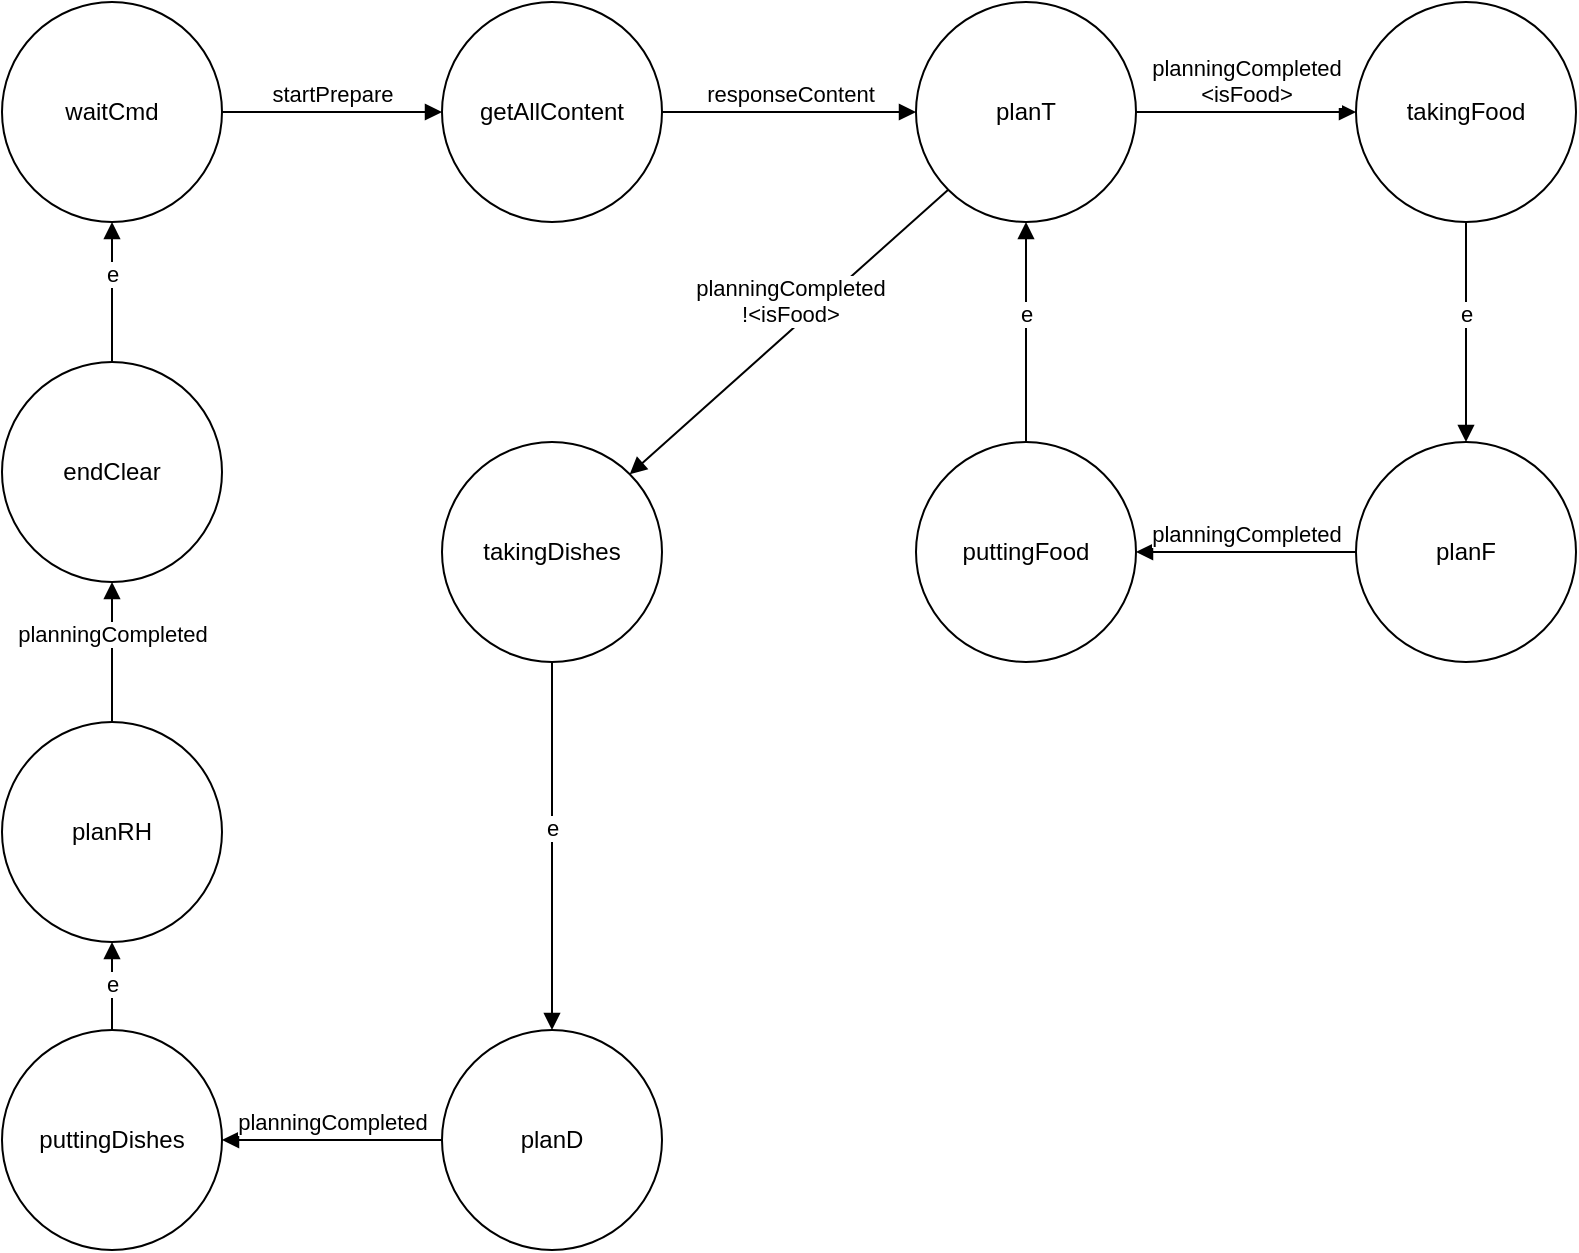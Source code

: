 <mxfile version="11.3.0" type="device" pages="1"><diagram id="AZ2UsXw7z4EvSzaamYsG" name="Page-1"><mxGraphModel dx="854" dy="504" grid="1" gridSize="10" guides="1" tooltips="1" connect="1" arrows="1" fold="1" page="1" pageScale="1" pageWidth="827" pageHeight="1169" math="0" shadow="0"><root><mxCell id="0"/><mxCell id="1" parent="0"/><mxCell id="waYwTK_SIQ3FidChIsnI-1" value="waitCmd" style="ellipse;whiteSpace=wrap;html=1;" vertex="1" parent="1"><mxGeometry x="40" y="70" width="110" height="110" as="geometry"/></mxCell><mxCell id="waYwTK_SIQ3FidChIsnI-2" value="planD" style="ellipse;whiteSpace=wrap;html=1;" vertex="1" parent="1"><mxGeometry x="260" y="584" width="110" height="110" as="geometry"/></mxCell><mxCell id="waYwTK_SIQ3FidChIsnI-3" value="startPrepare" style="html=1;verticalAlign=bottom;endArrow=block;exitX=1;exitY=0.5;exitDx=0;exitDy=0;" edge="1" parent="1" source="waYwTK_SIQ3FidChIsnI-1"><mxGeometry width="80" relative="1" as="geometry"><mxPoint x="150" y="120" as="sourcePoint"/><mxPoint x="260" y="125" as="targetPoint"/></mxGeometry></mxCell><mxCell id="waYwTK_SIQ3FidChIsnI-4" value="puttingDishes" style="ellipse;whiteSpace=wrap;html=1;" vertex="1" parent="1"><mxGeometry x="40" y="584" width="110" height="110" as="geometry"/></mxCell><mxCell id="waYwTK_SIQ3FidChIsnI-5" value="planningCompleted" style="html=1;verticalAlign=bottom;endArrow=block;exitX=0;exitY=0.5;exitDx=0;exitDy=0;" edge="1" parent="1" source="waYwTK_SIQ3FidChIsnI-2"><mxGeometry width="80" relative="1" as="geometry"><mxPoint x="380" y="584" as="sourcePoint"/><mxPoint x="150" y="639" as="targetPoint"/></mxGeometry></mxCell><mxCell id="waYwTK_SIQ3FidChIsnI-6" value="planT" style="ellipse;whiteSpace=wrap;html=1;" vertex="1" parent="1"><mxGeometry x="497" y="70" width="110" height="110" as="geometry"/></mxCell><mxCell id="waYwTK_SIQ3FidChIsnI-8" value="takingFood" style="ellipse;whiteSpace=wrap;html=1;" vertex="1" parent="1"><mxGeometry x="717" y="70" width="110" height="110" as="geometry"/></mxCell><mxCell id="waYwTK_SIQ3FidChIsnI-9" value="planningCompleted&lt;br&gt;&amp;lt;isFood&amp;gt;" style="html=1;verticalAlign=bottom;endArrow=block;entryX=0;entryY=0.5;entryDx=0;entryDy=0;exitX=1;exitY=0.5;exitDx=0;exitDy=0;" edge="1" parent="1" target="waYwTK_SIQ3FidChIsnI-8"><mxGeometry width="80" relative="1" as="geometry"><mxPoint x="607.0" y="125" as="sourcePoint"/><mxPoint x="717" y="118" as="targetPoint"/></mxGeometry></mxCell><mxCell id="waYwTK_SIQ3FidChIsnI-10" value="planF" style="ellipse;whiteSpace=wrap;html=1;" vertex="1" parent="1"><mxGeometry x="717" y="290" width="110" height="110" as="geometry"/></mxCell><mxCell id="waYwTK_SIQ3FidChIsnI-11" value="e" style="html=1;verticalAlign=bottom;endArrow=block;entryX=0.5;entryY=0;entryDx=0;entryDy=0;exitX=0.5;exitY=1;exitDx=0;exitDy=0;" edge="1" parent="1" target="waYwTK_SIQ3FidChIsnI-10"><mxGeometry width="80" relative="1" as="geometry"><mxPoint x="772.0" y="180" as="sourcePoint"/><mxPoint x="937" y="118" as="targetPoint"/></mxGeometry></mxCell><mxCell id="waYwTK_SIQ3FidChIsnI-12" value="puttingFood" style="ellipse;whiteSpace=wrap;html=1;" vertex="1" parent="1"><mxGeometry x="497" y="290" width="110" height="110" as="geometry"/></mxCell><mxCell id="waYwTK_SIQ3FidChIsnI-13" value="planningCompleted" style="html=1;verticalAlign=bottom;endArrow=block;exitX=0;exitY=0.5;exitDx=0;exitDy=0;entryX=1;entryY=0.5;entryDx=0;entryDy=0;" edge="1" parent="1" source="waYwTK_SIQ3FidChIsnI-10" target="waYwTK_SIQ3FidChIsnI-12"><mxGeometry width="80" relative="1" as="geometry"><mxPoint x="307" y="370" as="sourcePoint"/><mxPoint x="387" y="370" as="targetPoint"/></mxGeometry></mxCell><mxCell id="waYwTK_SIQ3FidChIsnI-14" value="e" style="html=1;verticalAlign=bottom;endArrow=block;exitX=0.5;exitY=0;exitDx=0;exitDy=0;entryX=0.5;entryY=1;entryDx=0;entryDy=0;" edge="1" parent="1" source="waYwTK_SIQ3FidChIsnI-12" target="waYwTK_SIQ3FidChIsnI-6"><mxGeometry width="80" relative="1" as="geometry"><mxPoint x="277" y="350" as="sourcePoint"/><mxPoint x="357" y="350" as="targetPoint"/></mxGeometry></mxCell><mxCell id="waYwTK_SIQ3FidChIsnI-15" value="takingDishes" style="ellipse;whiteSpace=wrap;html=1;" vertex="1" parent="1"><mxGeometry x="260" y="290" width="110" height="110" as="geometry"/></mxCell><mxCell id="waYwTK_SIQ3FidChIsnI-16" value="planningCompleted&lt;br&gt;!&amp;lt;isFood&amp;gt;" style="html=1;verticalAlign=bottom;endArrow=block;exitX=0;exitY=1;exitDx=0;exitDy=0;entryX=1;entryY=0;entryDx=0;entryDy=0;" edge="1" parent="1" source="waYwTK_SIQ3FidChIsnI-6" target="waYwTK_SIQ3FidChIsnI-15"><mxGeometry width="80" relative="1" as="geometry"><mxPoint x="287" y="210" as="sourcePoint"/><mxPoint x="387" y="125" as="targetPoint"/></mxGeometry></mxCell><mxCell id="waYwTK_SIQ3FidChIsnI-17" value="planRH" style="ellipse;whiteSpace=wrap;html=1;" vertex="1" parent="1"><mxGeometry x="40" y="430" width="110" height="110" as="geometry"/></mxCell><mxCell id="waYwTK_SIQ3FidChIsnI-18" value="e" style="html=1;verticalAlign=bottom;endArrow=block;exitX=0.5;exitY=1;exitDx=0;exitDy=0;entryX=0.5;entryY=0;entryDx=0;entryDy=0;" edge="1" parent="1" target="waYwTK_SIQ3FidChIsnI-2" source="waYwTK_SIQ3FidChIsnI-15"><mxGeometry width="80" relative="1" as="geometry"><mxPoint x="260" y="355" as="sourcePoint"/><mxPoint x="130" y="440" as="targetPoint"/></mxGeometry></mxCell><mxCell id="waYwTK_SIQ3FidChIsnI-19" value="endClear" style="ellipse;whiteSpace=wrap;html=1;" vertex="1" parent="1"><mxGeometry x="40" y="250" width="110" height="110" as="geometry"/></mxCell><mxCell id="waYwTK_SIQ3FidChIsnI-20" value="planningCompleted" style="html=1;verticalAlign=bottom;endArrow=block;exitX=0.5;exitY=0;exitDx=0;exitDy=0;entryX=0.5;entryY=1;entryDx=0;entryDy=0;" edge="1" parent="1" source="waYwTK_SIQ3FidChIsnI-17" target="waYwTK_SIQ3FidChIsnI-19"><mxGeometry width="80" relative="1" as="geometry"><mxPoint x="80" y="420" as="sourcePoint"/><mxPoint x="160" y="420" as="targetPoint"/></mxGeometry></mxCell><mxCell id="waYwTK_SIQ3FidChIsnI-21" value="e" style="html=1;verticalAlign=bottom;endArrow=block;exitX=0.5;exitY=0;exitDx=0;exitDy=0;entryX=0.5;entryY=1;entryDx=0;entryDy=0;" edge="1" parent="1" source="waYwTK_SIQ3FidChIsnI-19" target="waYwTK_SIQ3FidChIsnI-1"><mxGeometry width="80" relative="1" as="geometry"><mxPoint x="160" y="230" as="sourcePoint"/><mxPoint x="240" y="230" as="targetPoint"/></mxGeometry></mxCell><mxCell id="waYwTK_SIQ3FidChIsnI-22" value="getAllContent" style="ellipse;whiteSpace=wrap;html=1;" vertex="1" parent="1"><mxGeometry x="260" y="70" width="110" height="110" as="geometry"/></mxCell><mxCell id="waYwTK_SIQ3FidChIsnI-23" value="responseContent" style="html=1;verticalAlign=bottom;endArrow=block;exitX=1;exitY=0.5;exitDx=0;exitDy=0;entryX=0;entryY=0.5;entryDx=0;entryDy=0;" edge="1" parent="1" source="waYwTK_SIQ3FidChIsnI-22" target="waYwTK_SIQ3FidChIsnI-6"><mxGeometry width="80" relative="1" as="geometry"><mxPoint x="370" y="125" as="sourcePoint"/><mxPoint x="460" y="125" as="targetPoint"/></mxGeometry></mxCell><mxCell id="waYwTK_SIQ3FidChIsnI-24" value="e" style="html=1;verticalAlign=bottom;endArrow=block;exitX=0.5;exitY=0;exitDx=0;exitDy=0;entryX=0.5;entryY=1;entryDx=0;entryDy=0;" edge="1" parent="1" source="waYwTK_SIQ3FidChIsnI-4" target="waYwTK_SIQ3FidChIsnI-17"><mxGeometry x="-0.364" width="80" relative="1" as="geometry"><mxPoint x="325" y="410" as="sourcePoint"/><mxPoint x="325" y="594" as="targetPoint"/><mxPoint as="offset"/></mxGeometry></mxCell></root></mxGraphModel></diagram></mxfile>